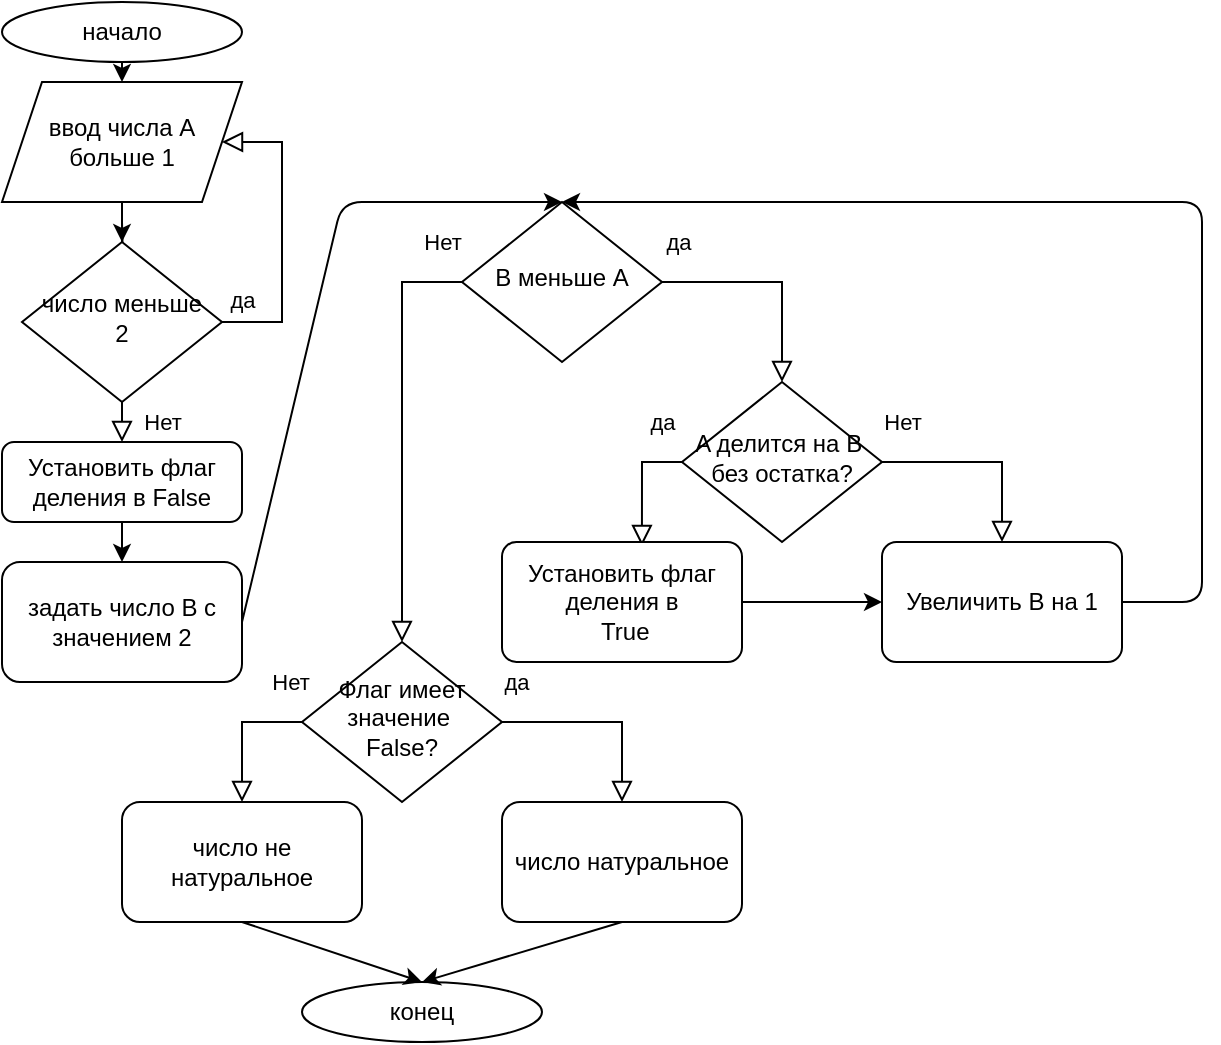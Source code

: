 <mxfile version="14.6.13" type="device"><diagram id="C5RBs43oDa-KdzZeNtuy" name="Page-1"><mxGraphModel dx="868" dy="544" grid="1" gridSize="10" guides="1" tooltips="1" connect="1" arrows="1" fold="1" page="1" pageScale="1" pageWidth="827" pageHeight="1169" math="0" shadow="0"><root><mxCell id="WIyWlLk6GJQsqaUBKTNV-0"/><mxCell id="WIyWlLk6GJQsqaUBKTNV-1" parent="WIyWlLk6GJQsqaUBKTNV-0"/><mxCell id="WIyWlLk6GJQsqaUBKTNV-2" value="" style="rounded=0;html=1;jettySize=auto;orthogonalLoop=1;fontSize=11;endArrow=block;endFill=0;endSize=8;strokeWidth=1;shadow=0;labelBackgroundColor=none;edgeStyle=orthogonalEdgeStyle;" parent="WIyWlLk6GJQsqaUBKTNV-1" target="WIyWlLk6GJQsqaUBKTNV-6" edge="1"><mxGeometry relative="1" as="geometry"><mxPoint x="220" y="120" as="sourcePoint"/></mxGeometry></mxCell><mxCell id="WIyWlLk6GJQsqaUBKTNV-4" value="Нет" style="rounded=0;html=1;jettySize=auto;orthogonalLoop=1;fontSize=11;endArrow=block;endFill=0;endSize=8;strokeWidth=1;shadow=0;labelBackgroundColor=none;edgeStyle=orthogonalEdgeStyle;exitX=0.5;exitY=1;exitDx=0;exitDy=0;entryX=0.5;entryY=0;entryDx=0;entryDy=0;" parent="WIyWlLk6GJQsqaUBKTNV-1" source="WIyWlLk6GJQsqaUBKTNV-6" target="_RKAxrk26t4FKdYmwEAR-5" edge="1"><mxGeometry y="20" relative="1" as="geometry"><mxPoint as="offset"/><mxPoint x="220" y="290" as="targetPoint"/><Array as="points"/></mxGeometry></mxCell><mxCell id="WIyWlLk6GJQsqaUBKTNV-5" value="да" style="edgeStyle=orthogonalEdgeStyle;rounded=0;html=1;jettySize=auto;orthogonalLoop=1;fontSize=11;endArrow=block;endFill=0;endSize=8;strokeWidth=1;shadow=0;labelBackgroundColor=none;exitX=1;exitY=0.5;exitDx=0;exitDy=0;entryX=1;entryY=0.5;entryDx=0;entryDy=0;" parent="WIyWlLk6GJQsqaUBKTNV-1" source="WIyWlLk6GJQsqaUBKTNV-6" target="_RKAxrk26t4FKdYmwEAR-0" edge="1"><mxGeometry x="-0.444" y="20" relative="1" as="geometry"><mxPoint as="offset"/><mxPoint x="320" y="190" as="targetPoint"/><Array as="points"><mxPoint x="300" y="170"/><mxPoint x="300" y="80"/></Array></mxGeometry></mxCell><mxCell id="WIyWlLk6GJQsqaUBKTNV-6" value="число меньше 2" style="rhombus;whiteSpace=wrap;html=1;shadow=0;fontFamily=Helvetica;fontSize=12;align=center;strokeWidth=1;spacing=6;spacingTop=-4;" parent="WIyWlLk6GJQsqaUBKTNV-1" vertex="1"><mxGeometry x="170" y="130" width="100" height="80" as="geometry"/></mxCell><mxCell id="WIyWlLk6GJQsqaUBKTNV-11" value="задать число B с значением 2" style="rounded=1;whiteSpace=wrap;html=1;fontSize=12;glass=0;strokeWidth=1;shadow=0;" parent="WIyWlLk6GJQsqaUBKTNV-1" vertex="1"><mxGeometry x="160" y="290" width="120" height="60" as="geometry"/></mxCell><mxCell id="_RKAxrk26t4FKdYmwEAR-2" value="" style="edgeStyle=orthogonalEdgeStyle;rounded=0;orthogonalLoop=1;jettySize=auto;html=1;" edge="1" parent="WIyWlLk6GJQsqaUBKTNV-1" source="_RKAxrk26t4FKdYmwEAR-0" target="WIyWlLk6GJQsqaUBKTNV-6"><mxGeometry relative="1" as="geometry"/></mxCell><mxCell id="_RKAxrk26t4FKdYmwEAR-0" value="ввод числа A&lt;br&gt;больше 1" style="shape=parallelogram;perimeter=parallelogramPerimeter;whiteSpace=wrap;html=1;fixedSize=1;" vertex="1" parent="WIyWlLk6GJQsqaUBKTNV-1"><mxGeometry x="160" y="50" width="120" height="60" as="geometry"/></mxCell><mxCell id="_RKAxrk26t4FKdYmwEAR-1" value="начало" style="ellipse;whiteSpace=wrap;html=1;" vertex="1" parent="WIyWlLk6GJQsqaUBKTNV-1"><mxGeometry x="160" y="10" width="120" height="30" as="geometry"/></mxCell><mxCell id="_RKAxrk26t4FKdYmwEAR-3" value="" style="edgeStyle=orthogonalEdgeStyle;rounded=0;orthogonalLoop=1;jettySize=auto;html=1;entryX=0.5;entryY=0;entryDx=0;entryDy=0;" edge="1" parent="WIyWlLk6GJQsqaUBKTNV-1" target="_RKAxrk26t4FKdYmwEAR-0"><mxGeometry relative="1" as="geometry"><mxPoint x="220" y="40" as="sourcePoint"/><mxPoint x="260" y="160" as="targetPoint"/></mxGeometry></mxCell><mxCell id="_RKAxrk26t4FKdYmwEAR-5" value="Установить флаг деления в False" style="rounded=1;whiteSpace=wrap;html=1;fontSize=12;glass=0;strokeWidth=1;shadow=0;" vertex="1" parent="WIyWlLk6GJQsqaUBKTNV-1"><mxGeometry x="160" y="230" width="120" height="40" as="geometry"/></mxCell><mxCell id="_RKAxrk26t4FKdYmwEAR-7" value="" style="endArrow=classic;html=1;entryX=0.5;entryY=0;entryDx=0;entryDy=0;exitX=0.5;exitY=1;exitDx=0;exitDy=0;" edge="1" parent="WIyWlLk6GJQsqaUBKTNV-1" source="_RKAxrk26t4FKdYmwEAR-5"><mxGeometry width="50" height="50" relative="1" as="geometry"><mxPoint x="390" y="290" as="sourcePoint"/><mxPoint x="220" y="290" as="targetPoint"/></mxGeometry></mxCell><mxCell id="_RKAxrk26t4FKdYmwEAR-10" value="A делится на B&amp;nbsp;&lt;br&gt;без остатка?" style="rhombus;whiteSpace=wrap;html=1;shadow=0;fontFamily=Helvetica;fontSize=12;align=center;strokeWidth=1;spacing=6;spacingTop=-4;" vertex="1" parent="WIyWlLk6GJQsqaUBKTNV-1"><mxGeometry x="500" y="200" width="100" height="80" as="geometry"/></mxCell><mxCell id="_RKAxrk26t4FKdYmwEAR-11" value="B меньше A" style="rhombus;whiteSpace=wrap;html=1;shadow=0;fontFamily=Helvetica;fontSize=12;align=center;strokeWidth=1;spacing=6;spacingTop=-4;" vertex="1" parent="WIyWlLk6GJQsqaUBKTNV-1"><mxGeometry x="390" y="110" width="100" height="80" as="geometry"/></mxCell><mxCell id="_RKAxrk26t4FKdYmwEAR-12" value="" style="endArrow=classic;html=1;exitX=1;exitY=0.5;exitDx=0;exitDy=0;entryX=0.5;entryY=0;entryDx=0;entryDy=0;" edge="1" parent="WIyWlLk6GJQsqaUBKTNV-1" source="WIyWlLk6GJQsqaUBKTNV-11" target="_RKAxrk26t4FKdYmwEAR-11"><mxGeometry width="50" height="50" relative="1" as="geometry"><mxPoint x="390" y="290" as="sourcePoint"/><mxPoint x="440" y="240" as="targetPoint"/><Array as="points"><mxPoint x="330" y="110"/></Array></mxGeometry></mxCell><mxCell id="_RKAxrk26t4FKdYmwEAR-13" value="Нет" style="rounded=0;html=1;jettySize=auto;orthogonalLoop=1;fontSize=11;endArrow=block;endFill=0;endSize=8;strokeWidth=1;shadow=0;labelBackgroundColor=none;edgeStyle=orthogonalEdgeStyle;exitX=0;exitY=0.5;exitDx=0;exitDy=0;" edge="1" parent="WIyWlLk6GJQsqaUBKTNV-1" source="_RKAxrk26t4FKdYmwEAR-11"><mxGeometry x="-0.905" y="-20" relative="1" as="geometry"><mxPoint as="offset"/><mxPoint x="230" y="220" as="sourcePoint"/><mxPoint x="360" y="330" as="targetPoint"/><Array as="points"><mxPoint x="360" y="150"/></Array></mxGeometry></mxCell><mxCell id="_RKAxrk26t4FKdYmwEAR-14" value="Флаг имеет&lt;br&gt;значение&amp;nbsp;&lt;br&gt;False?" style="rhombus;whiteSpace=wrap;html=1;shadow=0;fontFamily=Helvetica;fontSize=12;align=center;strokeWidth=1;spacing=6;spacingTop=-4;" vertex="1" parent="WIyWlLk6GJQsqaUBKTNV-1"><mxGeometry x="310" y="330" width="100" height="80" as="geometry"/></mxCell><mxCell id="_RKAxrk26t4FKdYmwEAR-16" value="Нет" style="rounded=0;html=1;jettySize=auto;orthogonalLoop=1;fontSize=11;endArrow=block;endFill=0;endSize=8;strokeWidth=1;shadow=0;labelBackgroundColor=none;edgeStyle=orthogonalEdgeStyle;entryX=0.5;entryY=0;entryDx=0;entryDy=0;" edge="1" parent="WIyWlLk6GJQsqaUBKTNV-1" target="_RKAxrk26t4FKdYmwEAR-17"><mxGeometry x="-0.833" y="-20" relative="1" as="geometry"><mxPoint as="offset"/><mxPoint x="310" y="370" as="sourcePoint"/><mxPoint x="280" y="410" as="targetPoint"/><Array as="points"><mxPoint x="280" y="370"/></Array></mxGeometry></mxCell><mxCell id="_RKAxrk26t4FKdYmwEAR-17" value="число не натуральное" style="rounded=1;whiteSpace=wrap;html=1;fontSize=12;glass=0;strokeWidth=1;shadow=0;" vertex="1" parent="WIyWlLk6GJQsqaUBKTNV-1"><mxGeometry x="220" y="410" width="120" height="60" as="geometry"/></mxCell><mxCell id="_RKAxrk26t4FKdYmwEAR-18" value="да" style="edgeStyle=orthogonalEdgeStyle;rounded=0;html=1;jettySize=auto;orthogonalLoop=1;fontSize=11;endArrow=block;endFill=0;endSize=8;strokeWidth=1;shadow=0;labelBackgroundColor=none;exitX=1;exitY=0.5;exitDx=0;exitDy=0;" edge="1" parent="WIyWlLk6GJQsqaUBKTNV-1" source="_RKAxrk26t4FKdYmwEAR-11"><mxGeometry x="-0.857" y="20" relative="1" as="geometry"><mxPoint as="offset"/><mxPoint x="280" y="180" as="sourcePoint"/><mxPoint x="550" y="200" as="targetPoint"/><Array as="points"><mxPoint x="550" y="150"/></Array></mxGeometry></mxCell><mxCell id="_RKAxrk26t4FKdYmwEAR-20" value="да" style="edgeStyle=orthogonalEdgeStyle;rounded=0;html=1;jettySize=auto;orthogonalLoop=1;fontSize=11;endArrow=block;endFill=0;endSize=8;strokeWidth=1;shadow=0;labelBackgroundColor=none;exitX=0;exitY=0.5;exitDx=0;exitDy=0;entryX=0.583;entryY=0.033;entryDx=0;entryDy=0;entryPerimeter=0;" edge="1" parent="WIyWlLk6GJQsqaUBKTNV-1" source="_RKAxrk26t4FKdYmwEAR-10" target="_RKAxrk26t4FKdYmwEAR-22"><mxGeometry x="-0.677" y="-20" relative="1" as="geometry"><mxPoint as="offset"/><mxPoint x="600" y="240" as="sourcePoint"/><mxPoint x="660" y="290" as="targetPoint"/><Array as="points"><mxPoint x="480" y="240"/></Array></mxGeometry></mxCell><mxCell id="_RKAxrk26t4FKdYmwEAR-22" value="Установить флаг&lt;br&gt;деления в&lt;span style=&quot;color: rgba(0 , 0 , 0 , 0) ; font-family: monospace ; font-size: 0px&quot;&gt;%3CmxGraphModel%3E%3Croot%3E%3CmxCell%20id%3D%220%22%2F%3E%3CmxCell%20id%3D%221%22%20parent%3D%220%22%2F%3E%3CmxCell%20id%3D%222%22%20value%3D%22%D1%87%D0%B8%D1%81%D0%BB%D0%BE%20%D0%BD%D0%B5%20%D0%BD%D0%B0%D1%82%D1%83%D1%80%D0%B0%D0%BB%D1%8C%D0%BD%D0%BE%D0%B5%22%20style%3D%22rounded%3D1%3BwhiteSpace%3Dwrap%3Bhtml%3D1%3BfontSize%3D12%3Bglass%3D0%3BstrokeWidth%3D1%3Bshadow%3D0%3B%22%20vertex%3D%221%22%20parent%3D%221%22%3E%3CmxGeometry%20x%3D%22220%22%20y%3D%22410%22%20width%3D%22120%22%20height%3D%2260%22%20as%3D%22geometry%22%2F%3E%3C%2FmxCell%3E%3C%2Froot%3E%3C%2FmxGraphModel%3E&lt;/span&gt;&lt;br&gt;&amp;nbsp;True" style="rounded=1;whiteSpace=wrap;html=1;fontSize=12;glass=0;strokeWidth=1;shadow=0;arcSize=12;" vertex="1" parent="WIyWlLk6GJQsqaUBKTNV-1"><mxGeometry x="410" y="280" width="120" height="60" as="geometry"/></mxCell><mxCell id="_RKAxrk26t4FKdYmwEAR-23" value="Увеличить B на 1" style="rounded=1;whiteSpace=wrap;html=1;fontSize=12;glass=0;strokeWidth=1;shadow=0;arcSize=12;" vertex="1" parent="WIyWlLk6GJQsqaUBKTNV-1"><mxGeometry x="600" y="280" width="120" height="60" as="geometry"/></mxCell><mxCell id="_RKAxrk26t4FKdYmwEAR-25" value="Нет" style="rounded=0;html=1;jettySize=auto;orthogonalLoop=1;fontSize=11;endArrow=block;endFill=0;endSize=8;strokeWidth=1;shadow=0;labelBackgroundColor=none;edgeStyle=orthogonalEdgeStyle;entryX=0.5;entryY=0;entryDx=0;entryDy=0;exitX=1;exitY=0.5;exitDx=0;exitDy=0;" edge="1" parent="WIyWlLk6GJQsqaUBKTNV-1" source="_RKAxrk26t4FKdYmwEAR-10" target="_RKAxrk26t4FKdYmwEAR-23"><mxGeometry x="-0.8" y="20" relative="1" as="geometry"><mxPoint as="offset"/><mxPoint x="320" y="380" as="sourcePoint"/><mxPoint x="290" y="420" as="targetPoint"/><Array as="points"><mxPoint x="660" y="240"/></Array></mxGeometry></mxCell><mxCell id="_RKAxrk26t4FKdYmwEAR-26" value="" style="endArrow=classic;html=1;entryX=0;entryY=0.5;entryDx=0;entryDy=0;exitX=1;exitY=0.5;exitDx=0;exitDy=0;" edge="1" parent="WIyWlLk6GJQsqaUBKTNV-1" source="_RKAxrk26t4FKdYmwEAR-22" target="_RKAxrk26t4FKdYmwEAR-23"><mxGeometry width="50" height="50" relative="1" as="geometry"><mxPoint x="390" y="290" as="sourcePoint"/><mxPoint x="440" y="240" as="targetPoint"/></mxGeometry></mxCell><mxCell id="_RKAxrk26t4FKdYmwEAR-27" value="" style="endArrow=classic;html=1;entryX=0.5;entryY=0;entryDx=0;entryDy=0;exitX=1;exitY=0.5;exitDx=0;exitDy=0;" edge="1" parent="WIyWlLk6GJQsqaUBKTNV-1" source="_RKAxrk26t4FKdYmwEAR-23" target="_RKAxrk26t4FKdYmwEAR-11"><mxGeometry width="50" height="50" relative="1" as="geometry"><mxPoint x="390" y="290" as="sourcePoint"/><mxPoint x="440" y="240" as="targetPoint"/><Array as="points"><mxPoint x="760" y="310"/><mxPoint x="760" y="110"/></Array></mxGeometry></mxCell><mxCell id="_RKAxrk26t4FKdYmwEAR-28" value="да" style="edgeStyle=orthogonalEdgeStyle;rounded=0;html=1;jettySize=auto;orthogonalLoop=1;fontSize=11;endArrow=block;endFill=0;endSize=8;strokeWidth=1;shadow=0;labelBackgroundColor=none;exitX=1;exitY=0.5;exitDx=0;exitDy=0;" edge="1" parent="WIyWlLk6GJQsqaUBKTNV-1"><mxGeometry x="-0.857" y="20" relative="1" as="geometry"><mxPoint as="offset"/><mxPoint x="410" y="370" as="sourcePoint"/><mxPoint x="470" y="410" as="targetPoint"/><Array as="points"><mxPoint x="470" y="370"/></Array></mxGeometry></mxCell><mxCell id="_RKAxrk26t4FKdYmwEAR-29" value="число натуральное" style="rounded=1;whiteSpace=wrap;html=1;fontSize=12;glass=0;strokeWidth=1;shadow=0;" vertex="1" parent="WIyWlLk6GJQsqaUBKTNV-1"><mxGeometry x="410" y="410" width="120" height="60" as="geometry"/></mxCell><mxCell id="_RKAxrk26t4FKdYmwEAR-30" value="конец" style="ellipse;whiteSpace=wrap;html=1;" vertex="1" parent="WIyWlLk6GJQsqaUBKTNV-1"><mxGeometry x="310" y="500" width="120" height="30" as="geometry"/></mxCell><mxCell id="_RKAxrk26t4FKdYmwEAR-31" value="" style="endArrow=classic;html=1;entryX=0.5;entryY=0;entryDx=0;entryDy=0;exitX=0.5;exitY=1;exitDx=0;exitDy=0;" edge="1" parent="WIyWlLk6GJQsqaUBKTNV-1" source="_RKAxrk26t4FKdYmwEAR-29" target="_RKAxrk26t4FKdYmwEAR-30"><mxGeometry width="50" height="50" relative="1" as="geometry"><mxPoint x="390" y="300" as="sourcePoint"/><mxPoint x="440" y="250" as="targetPoint"/></mxGeometry></mxCell><mxCell id="_RKAxrk26t4FKdYmwEAR-33" value="" style="endArrow=classic;html=1;exitX=0.5;exitY=1;exitDx=0;exitDy=0;entryX=0.5;entryY=0;entryDx=0;entryDy=0;" edge="1" parent="WIyWlLk6GJQsqaUBKTNV-1" source="_RKAxrk26t4FKdYmwEAR-17" target="_RKAxrk26t4FKdYmwEAR-30"><mxGeometry width="50" height="50" relative="1" as="geometry"><mxPoint x="390" y="300" as="sourcePoint"/><mxPoint x="380" y="500" as="targetPoint"/></mxGeometry></mxCell></root></mxGraphModel></diagram></mxfile>